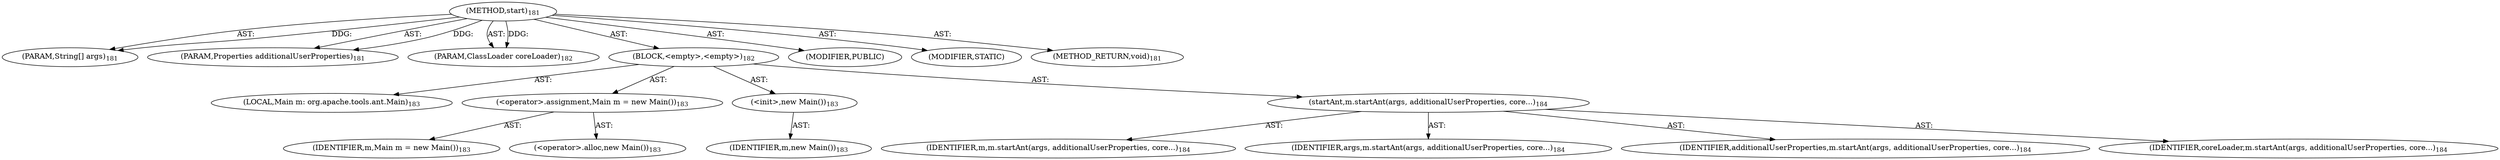 digraph "start" {  
"111669149697" [label = <(METHOD,start)<SUB>181</SUB>> ]
"115964116999" [label = <(PARAM,String[] args)<SUB>181</SUB>> ]
"115964117000" [label = <(PARAM,Properties additionalUserProperties)<SUB>181</SUB>> ]
"115964117001" [label = <(PARAM,ClassLoader coreLoader)<SUB>182</SUB>> ]
"25769803778" [label = <(BLOCK,&lt;empty&gt;,&lt;empty&gt;)<SUB>182</SUB>> ]
"94489280513" [label = <(LOCAL,Main m: org.apache.tools.ant.Main)<SUB>183</SUB>> ]
"30064771077" [label = <(&lt;operator&gt;.assignment,Main m = new Main())<SUB>183</SUB>> ]
"68719476752" [label = <(IDENTIFIER,m,Main m = new Main())<SUB>183</SUB>> ]
"30064771078" [label = <(&lt;operator&gt;.alloc,new Main())<SUB>183</SUB>> ]
"30064771079" [label = <(&lt;init&gt;,new Main())<SUB>183</SUB>> ]
"68719476753" [label = <(IDENTIFIER,m,new Main())<SUB>183</SUB>> ]
"30064771080" [label = <(startAnt,m.startAnt(args, additionalUserProperties, core...)<SUB>184</SUB>> ]
"68719476754" [label = <(IDENTIFIER,m,m.startAnt(args, additionalUserProperties, core...)<SUB>184</SUB>> ]
"68719476755" [label = <(IDENTIFIER,args,m.startAnt(args, additionalUserProperties, core...)<SUB>184</SUB>> ]
"68719476756" [label = <(IDENTIFIER,additionalUserProperties,m.startAnt(args, additionalUserProperties, core...)<SUB>184</SUB>> ]
"68719476757" [label = <(IDENTIFIER,coreLoader,m.startAnt(args, additionalUserProperties, core...)<SUB>184</SUB>> ]
"133143986199" [label = <(MODIFIER,PUBLIC)> ]
"133143986200" [label = <(MODIFIER,STATIC)> ]
"128849018881" [label = <(METHOD_RETURN,void)<SUB>181</SUB>> ]
  "111669149697" -> "115964116999"  [ label = "AST: "] 
  "111669149697" -> "115964117000"  [ label = "AST: "] 
  "111669149697" -> "115964117001"  [ label = "AST: "] 
  "111669149697" -> "25769803778"  [ label = "AST: "] 
  "111669149697" -> "133143986199"  [ label = "AST: "] 
  "111669149697" -> "133143986200"  [ label = "AST: "] 
  "111669149697" -> "128849018881"  [ label = "AST: "] 
  "25769803778" -> "94489280513"  [ label = "AST: "] 
  "25769803778" -> "30064771077"  [ label = "AST: "] 
  "25769803778" -> "30064771079"  [ label = "AST: "] 
  "25769803778" -> "30064771080"  [ label = "AST: "] 
  "30064771077" -> "68719476752"  [ label = "AST: "] 
  "30064771077" -> "30064771078"  [ label = "AST: "] 
  "30064771079" -> "68719476753"  [ label = "AST: "] 
  "30064771080" -> "68719476754"  [ label = "AST: "] 
  "30064771080" -> "68719476755"  [ label = "AST: "] 
  "30064771080" -> "68719476756"  [ label = "AST: "] 
  "30064771080" -> "68719476757"  [ label = "AST: "] 
  "111669149697" -> "115964116999"  [ label = "DDG: "] 
  "111669149697" -> "115964117000"  [ label = "DDG: "] 
  "111669149697" -> "115964117001"  [ label = "DDG: "] 
}
